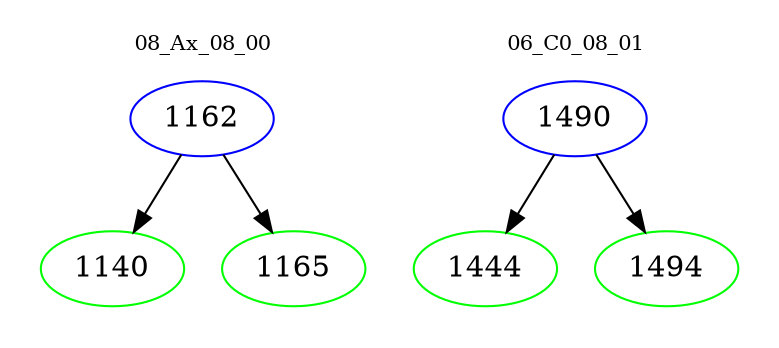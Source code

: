 digraph{
subgraph cluster_0 {
color = white
label = "08_Ax_08_00";
fontsize=10;
T0_1162 [label="1162", color="blue"]
T0_1162 -> T0_1140 [color="black"]
T0_1140 [label="1140", color="green"]
T0_1162 -> T0_1165 [color="black"]
T0_1165 [label="1165", color="green"]
}
subgraph cluster_1 {
color = white
label = "06_C0_08_01";
fontsize=10;
T1_1490 [label="1490", color="blue"]
T1_1490 -> T1_1444 [color="black"]
T1_1444 [label="1444", color="green"]
T1_1490 -> T1_1494 [color="black"]
T1_1494 [label="1494", color="green"]
}
}
